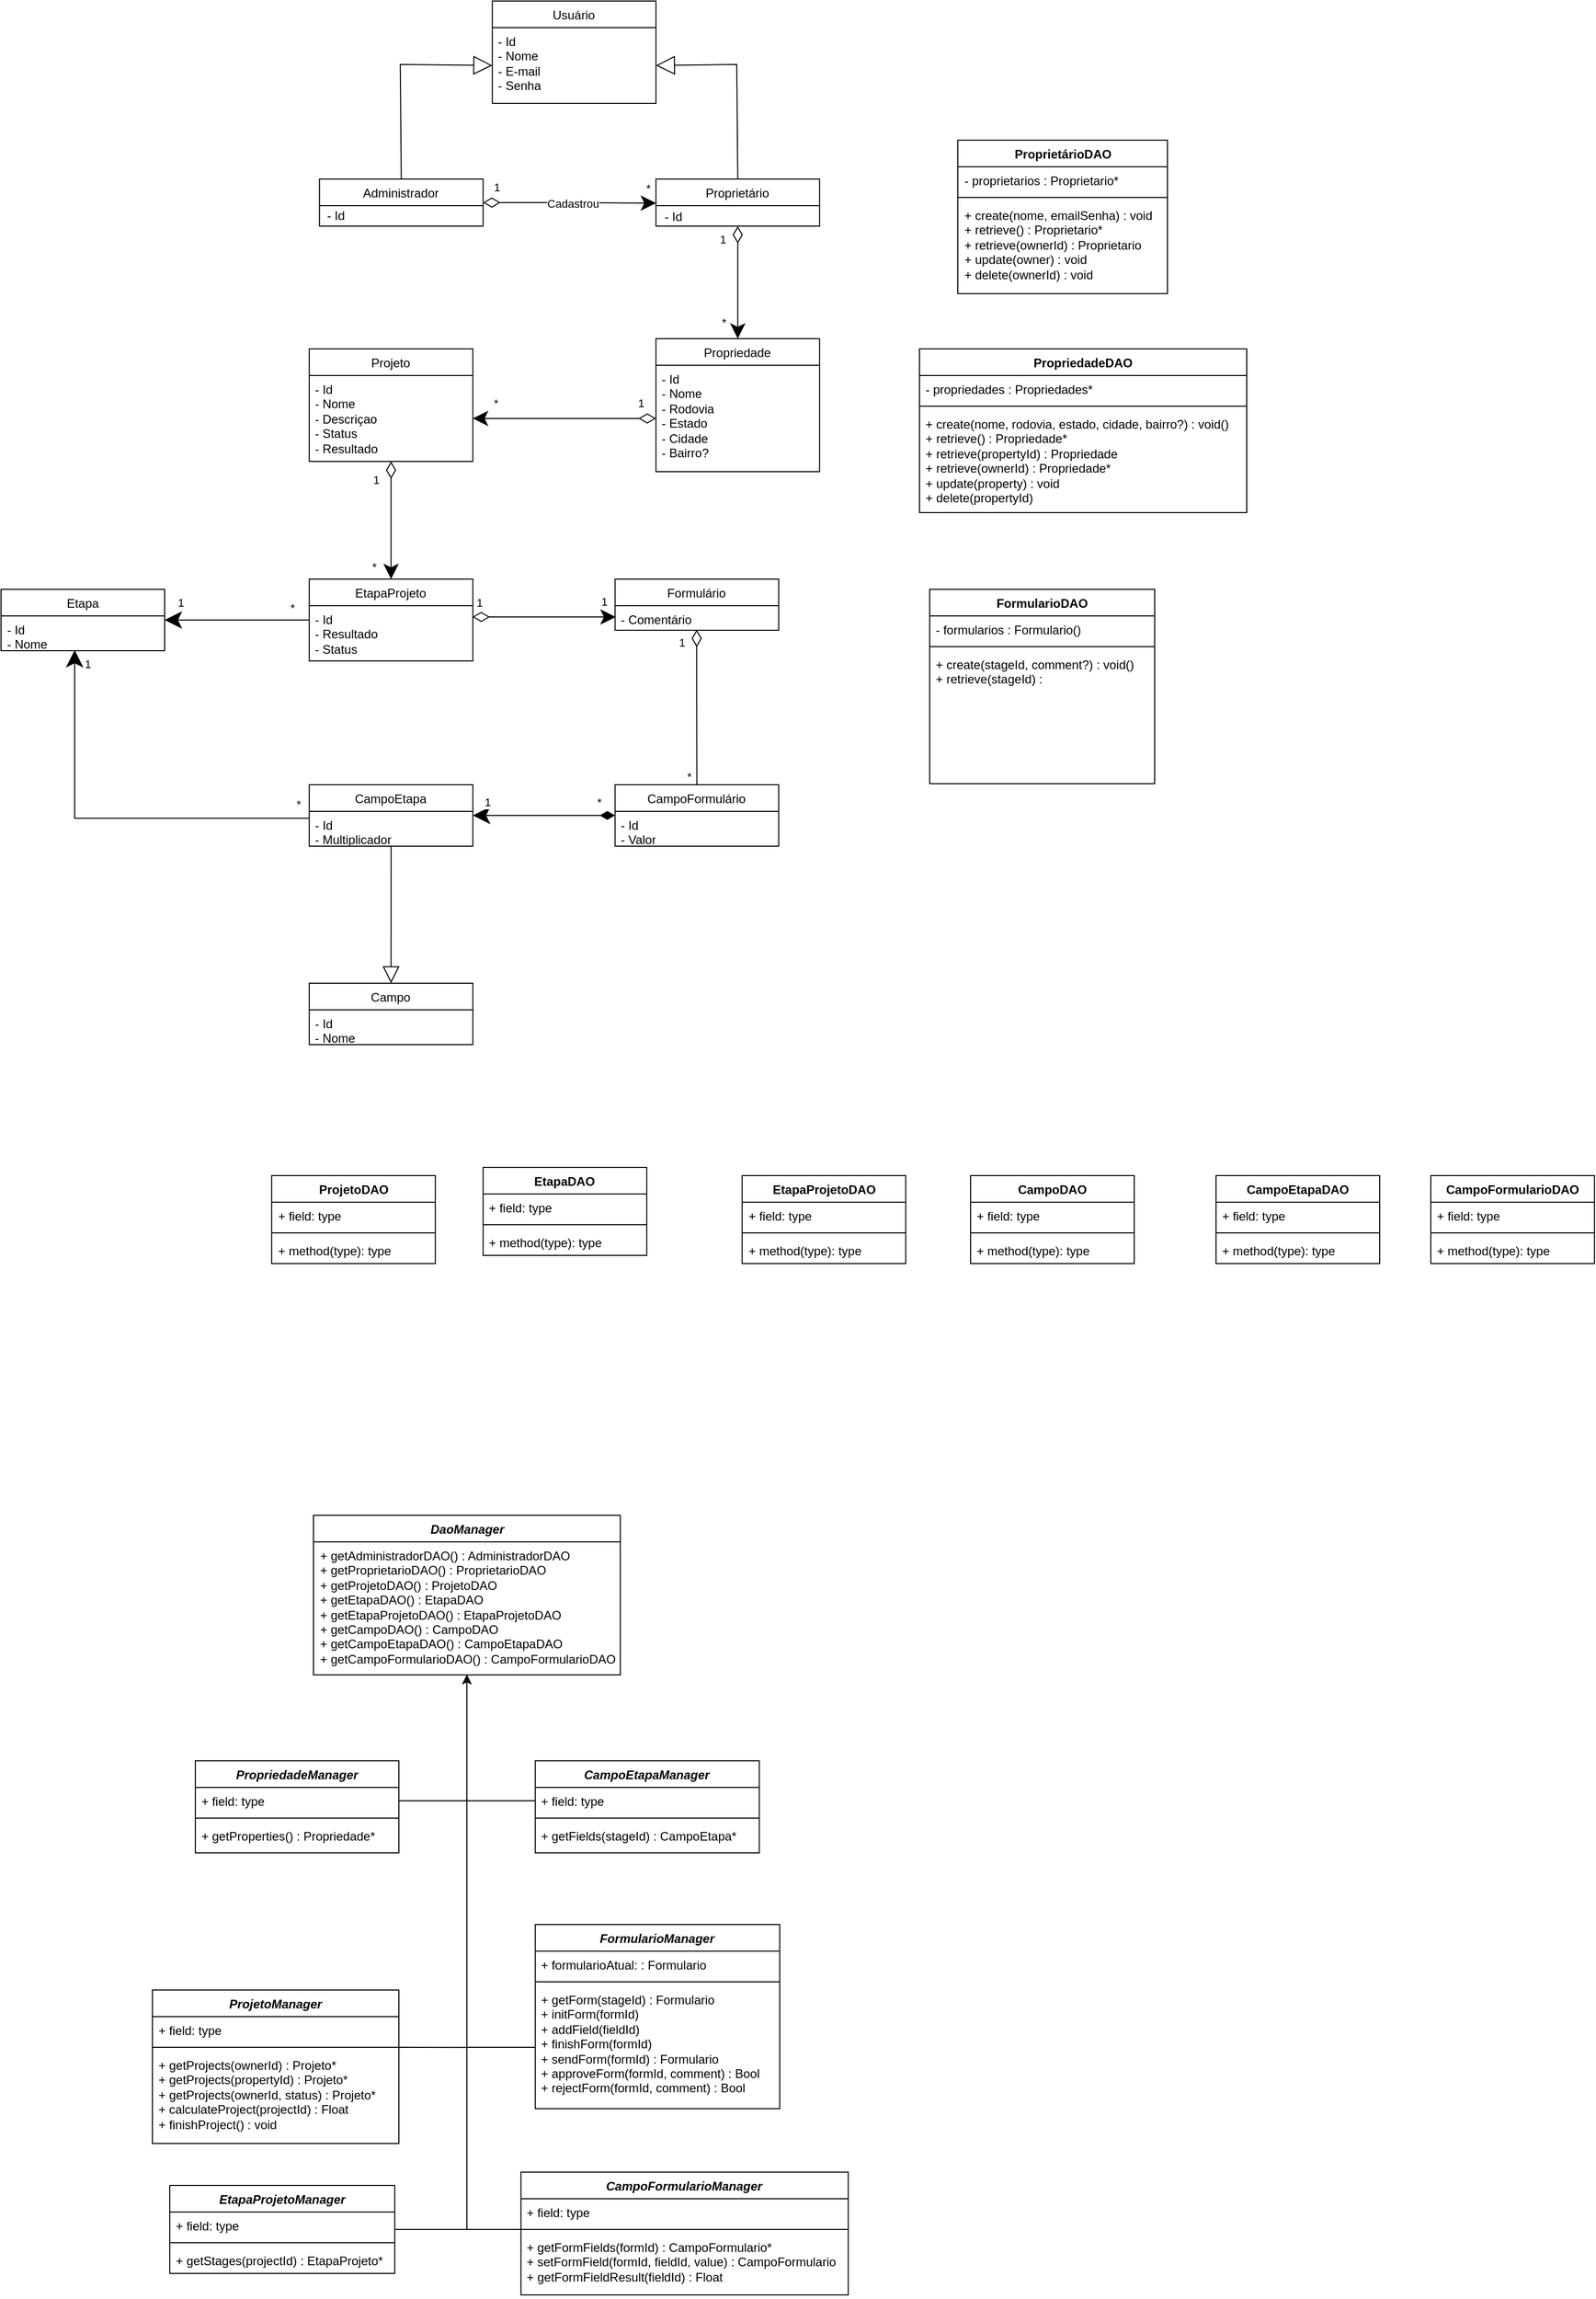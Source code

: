 <mxfile version="21.6.8" type="device">
  <diagram name="Página-1" id="R1JXZxJOF3DdF0_3CID8">
    <mxGraphModel dx="989" dy="577" grid="1" gridSize="10" guides="1" tooltips="1" connect="1" arrows="1" fold="1" page="1" pageScale="1" pageWidth="827" pageHeight="1169" math="0" shadow="0">
      <root>
        <mxCell id="0" />
        <mxCell id="1" parent="0" />
        <mxCell id="c1cFdMw-TbfyQ7vt37eO-1" value="&lt;span style=&quot;font-weight: normal;&quot;&gt;Usuário&lt;/span&gt;" style="swimlane;fontStyle=1;align=center;verticalAlign=top;childLayout=stackLayout;horizontal=1;startSize=26;horizontalStack=0;resizeParent=1;resizeParentMax=0;resizeLast=0;collapsible=1;marginBottom=0;whiteSpace=wrap;html=1;" vertex="1" parent="1">
          <mxGeometry x="492.36" y="70" width="160" height="100" as="geometry">
            <mxRectangle x="270" y="190" width="100" height="30" as="alternateBounds" />
          </mxGeometry>
        </mxCell>
        <mxCell id="c1cFdMw-TbfyQ7vt37eO-2" value="- Id&lt;br&gt;- Nome&lt;br&gt;- E-mail&lt;br&gt;- Senha" style="text;strokeColor=none;fillColor=none;align=left;verticalAlign=top;spacingLeft=4;spacingRight=4;overflow=hidden;rotatable=0;points=[[0,0.5],[1,0.5]];portConstraint=eastwest;whiteSpace=wrap;html=1;" vertex="1" parent="c1cFdMw-TbfyQ7vt37eO-1">
          <mxGeometry y="26" width="160" height="74" as="geometry" />
        </mxCell>
        <mxCell id="c1cFdMw-TbfyQ7vt37eO-3" value="" style="endArrow=block;endSize=16;endFill=0;html=1;rounded=0;entryX=1;entryY=0.5;entryDx=0;entryDy=0;exitX=0.5;exitY=0;exitDx=0;exitDy=0;" edge="1" parent="1" source="c1cFdMw-TbfyQ7vt37eO-10" target="c1cFdMw-TbfyQ7vt37eO-2">
          <mxGeometry width="160" relative="1" as="geometry">
            <mxPoint x="732.36" y="240" as="sourcePoint" />
            <mxPoint x="712.36" y="450" as="targetPoint" />
            <Array as="points">
              <mxPoint x="731.36" y="132" />
            </Array>
          </mxGeometry>
        </mxCell>
        <mxCell id="c1cFdMw-TbfyQ7vt37eO-4" value="" style="endArrow=block;endSize=16;endFill=0;html=1;rounded=0;entryX=0;entryY=0.5;entryDx=0;entryDy=0;exitX=0.5;exitY=0;exitDx=0;exitDy=0;" edge="1" parent="1" source="c1cFdMw-TbfyQ7vt37eO-26" target="c1cFdMw-TbfyQ7vt37eO-2">
          <mxGeometry width="160" relative="1" as="geometry">
            <mxPoint x="402.36" y="240" as="sourcePoint" />
            <mxPoint x="312.36" y="123" as="targetPoint" />
            <Array as="points">
              <mxPoint x="402.36" y="132" />
            </Array>
          </mxGeometry>
        </mxCell>
        <mxCell id="c1cFdMw-TbfyQ7vt37eO-5" value="&lt;span style=&quot;font-weight: normal;&quot;&gt;Propriedade&lt;/span&gt;" style="swimlane;fontStyle=1;align=center;verticalAlign=top;childLayout=stackLayout;horizontal=1;startSize=26;horizontalStack=0;resizeParent=1;resizeParentMax=0;resizeLast=0;collapsible=1;marginBottom=0;whiteSpace=wrap;html=1;" vertex="1" parent="1">
          <mxGeometry x="652.36" y="400" width="160" height="130" as="geometry" />
        </mxCell>
        <mxCell id="c1cFdMw-TbfyQ7vt37eO-6" value="- Id&lt;br&gt;- Nome&lt;br&gt;- Rodovia&lt;br&gt;- Estado&lt;br&gt;- Cidade&lt;br&gt;- Bairro?" style="text;strokeColor=none;fillColor=none;align=left;verticalAlign=top;spacingLeft=4;spacingRight=4;overflow=hidden;rotatable=0;points=[[0,0.5],[1,0.5]];portConstraint=eastwest;whiteSpace=wrap;html=1;" vertex="1" parent="c1cFdMw-TbfyQ7vt37eO-5">
          <mxGeometry y="26" width="160" height="104" as="geometry" />
        </mxCell>
        <mxCell id="c1cFdMw-TbfyQ7vt37eO-7" value="Cadastrou" style="endArrow=classic;html=1;endSize=12;startArrow=diamondThin;startSize=14;startFill=0;edgeStyle=orthogonalEdgeStyle;rounded=0;exitX=1;exitY=0.5;exitDx=0;exitDy=0;endFill=1;entryX=0.085;entryY=0.052;entryDx=0;entryDy=0;entryPerimeter=0;" edge="1" parent="1" source="c1cFdMw-TbfyQ7vt37eO-26" target="c1cFdMw-TbfyQ7vt37eO-52">
          <mxGeometry x="0.042" relative="1" as="geometry">
            <mxPoint x="508.36" y="258" as="sourcePoint" />
            <mxPoint x="652.36" y="258" as="targetPoint" />
            <Array as="points" />
            <mxPoint as="offset" />
          </mxGeometry>
        </mxCell>
        <mxCell id="c1cFdMw-TbfyQ7vt37eO-8" value="1" style="edgeLabel;resizable=0;html=1;align=left;verticalAlign=top;" connectable="0" vertex="1" parent="c1cFdMw-TbfyQ7vt37eO-7">
          <mxGeometry x="-1" relative="1" as="geometry">
            <mxPoint x="9" y="-28" as="offset" />
          </mxGeometry>
        </mxCell>
        <mxCell id="c1cFdMw-TbfyQ7vt37eO-9" value="*" style="edgeLabel;resizable=0;html=1;align=left;verticalAlign=top;" connectable="0" vertex="1" parent="1">
          <mxGeometry x="639.0" y="238" as="geometry">
            <mxPoint x="2" y="2" as="offset" />
          </mxGeometry>
        </mxCell>
        <mxCell id="c1cFdMw-TbfyQ7vt37eO-10" value="&lt;span style=&quot;font-weight: normal;&quot;&gt;Proprietário&lt;/span&gt;" style="swimlane;fontStyle=1;align=center;verticalAlign=top;childLayout=stackLayout;horizontal=1;startSize=26;horizontalStack=0;resizeParent=1;resizeParentMax=0;resizeLast=0;collapsible=1;marginBottom=0;whiteSpace=wrap;html=1;" vertex="1" parent="1">
          <mxGeometry x="652.36" y="244" width="160" height="46" as="geometry">
            <mxRectangle x="489" y="160" width="100" height="30" as="alternateBounds" />
          </mxGeometry>
        </mxCell>
        <mxCell id="c1cFdMw-TbfyQ7vt37eO-11" value="&lt;span style=&quot;font-weight: normal;&quot;&gt;Projeto&lt;/span&gt;" style="swimlane;fontStyle=1;align=center;verticalAlign=top;childLayout=stackLayout;horizontal=1;startSize=26;horizontalStack=0;resizeParent=1;resizeParentMax=0;resizeLast=0;collapsible=1;marginBottom=0;whiteSpace=wrap;html=1;" vertex="1" parent="1">
          <mxGeometry x="313.36" y="410" width="160" height="110" as="geometry" />
        </mxCell>
        <mxCell id="c1cFdMw-TbfyQ7vt37eO-12" value="- Id&lt;br&gt;- Nome&lt;br&gt;- Descriçao&lt;br&gt;- Status&lt;br&gt;- Resultado" style="text;strokeColor=none;fillColor=none;align=left;verticalAlign=top;spacingLeft=4;spacingRight=4;overflow=hidden;rotatable=0;points=[[0,0.5],[1,0.5]];portConstraint=eastwest;whiteSpace=wrap;html=1;" vertex="1" parent="c1cFdMw-TbfyQ7vt37eO-11">
          <mxGeometry y="26" width="160" height="84" as="geometry" />
        </mxCell>
        <mxCell id="c1cFdMw-TbfyQ7vt37eO-13" value="&lt;span style=&quot;font-weight: normal;&quot;&gt;CampoFormulário&lt;/span&gt;" style="swimlane;fontStyle=1;align=center;verticalAlign=top;childLayout=stackLayout;horizontal=1;startSize=26;horizontalStack=0;resizeParent=1;resizeParentMax=0;resizeLast=0;collapsible=1;marginBottom=0;whiteSpace=wrap;html=1;" vertex="1" parent="1">
          <mxGeometry x="612.36" y="836" width="160" height="60" as="geometry" />
        </mxCell>
        <mxCell id="c1cFdMw-TbfyQ7vt37eO-14" value="- Id&lt;br&gt;- Valor" style="text;strokeColor=none;fillColor=none;align=left;verticalAlign=top;spacingLeft=4;spacingRight=4;overflow=hidden;rotatable=0;points=[[0,0.5],[1,0.5]];portConstraint=eastwest;whiteSpace=wrap;html=1;" vertex="1" parent="c1cFdMw-TbfyQ7vt37eO-13">
          <mxGeometry y="26" width="160" height="34" as="geometry" />
        </mxCell>
        <mxCell id="c1cFdMw-TbfyQ7vt37eO-15" value="&lt;span style=&quot;font-weight: normal;&quot;&gt;EtapaProjeto&lt;/span&gt;" style="swimlane;fontStyle=1;align=center;verticalAlign=top;childLayout=stackLayout;horizontal=1;startSize=26;horizontalStack=0;resizeParent=1;resizeParentMax=0;resizeLast=0;collapsible=1;marginBottom=0;whiteSpace=wrap;html=1;" vertex="1" parent="1">
          <mxGeometry x="313.36" y="635" width="160" height="80" as="geometry" />
        </mxCell>
        <mxCell id="c1cFdMw-TbfyQ7vt37eO-16" value="- Id&lt;br&gt;- Resultado&lt;br&gt;- Status" style="text;strokeColor=none;fillColor=none;align=left;verticalAlign=top;spacingLeft=4;spacingRight=4;overflow=hidden;rotatable=0;points=[[0,0.5],[1,0.5]];portConstraint=eastwest;whiteSpace=wrap;html=1;" vertex="1" parent="c1cFdMw-TbfyQ7vt37eO-15">
          <mxGeometry y="26" width="160" height="54" as="geometry" />
        </mxCell>
        <mxCell id="c1cFdMw-TbfyQ7vt37eO-17" value="&lt;span style=&quot;font-weight: normal;&quot;&gt;Campo&lt;/span&gt;" style="swimlane;fontStyle=1;align=center;verticalAlign=top;childLayout=stackLayout;horizontal=1;startSize=26;horizontalStack=0;resizeParent=1;resizeParentMax=0;resizeLast=0;collapsible=1;marginBottom=0;whiteSpace=wrap;html=1;" vertex="1" parent="1">
          <mxGeometry x="313.36" y="1030" width="160" height="60" as="geometry" />
        </mxCell>
        <mxCell id="c1cFdMw-TbfyQ7vt37eO-18" value="- Id&lt;br&gt;- Nome" style="text;strokeColor=none;fillColor=none;align=left;verticalAlign=top;spacingLeft=4;spacingRight=4;overflow=hidden;rotatable=0;points=[[0,0.5],[1,0.5]];portConstraint=eastwest;whiteSpace=wrap;html=1;" vertex="1" parent="c1cFdMw-TbfyQ7vt37eO-17">
          <mxGeometry y="26" width="160" height="34" as="geometry" />
        </mxCell>
        <mxCell id="c1cFdMw-TbfyQ7vt37eO-19" value="&lt;span style=&quot;font-weight: normal;&quot;&gt;CampoEtapa&lt;/span&gt;" style="swimlane;fontStyle=1;align=center;verticalAlign=top;childLayout=stackLayout;horizontal=1;startSize=26;horizontalStack=0;resizeParent=1;resizeParentMax=0;resizeLast=0;collapsible=1;marginBottom=0;whiteSpace=wrap;html=1;" vertex="1" parent="1">
          <mxGeometry x="313.36" y="836" width="160" height="60" as="geometry" />
        </mxCell>
        <mxCell id="c1cFdMw-TbfyQ7vt37eO-20" value="- Id&lt;br&gt;- Multiplicador" style="text;strokeColor=none;fillColor=none;align=left;verticalAlign=top;spacingLeft=4;spacingRight=4;overflow=hidden;rotatable=0;points=[[0,0.5],[1,0.5]];portConstraint=eastwest;whiteSpace=wrap;html=1;" vertex="1" parent="c1cFdMw-TbfyQ7vt37eO-19">
          <mxGeometry y="26" width="160" height="34" as="geometry" />
        </mxCell>
        <mxCell id="c1cFdMw-TbfyQ7vt37eO-21" value="" style="endArrow=classic;html=1;endSize=12;startArrow=diamondThin;startSize=14;startFill=0;edgeStyle=orthogonalEdgeStyle;rounded=0;entryX=0.5;entryY=0;entryDx=0;entryDy=0;exitX=0.5;exitY=1;exitDx=0;exitDy=0;endFill=1;" edge="1" parent="1" source="c1cFdMw-TbfyQ7vt37eO-10" target="c1cFdMw-TbfyQ7vt37eO-5">
          <mxGeometry x="0.042" relative="1" as="geometry">
            <mxPoint x="732.04" y="300.132" as="sourcePoint" />
            <mxPoint x="827.36" y="350" as="targetPoint" />
            <Array as="points" />
            <mxPoint as="offset" />
          </mxGeometry>
        </mxCell>
        <mxCell id="c1cFdMw-TbfyQ7vt37eO-22" value="1" style="edgeLabel;resizable=0;html=1;align=left;verticalAlign=top;" connectable="0" vertex="1" parent="c1cFdMw-TbfyQ7vt37eO-21">
          <mxGeometry x="-1" relative="1" as="geometry">
            <mxPoint x="-19" as="offset" />
          </mxGeometry>
        </mxCell>
        <mxCell id="c1cFdMw-TbfyQ7vt37eO-23" value="*" style="edgeLabel;resizable=0;html=1;align=left;verticalAlign=top;" connectable="0" vertex="1" parent="1">
          <mxGeometry x="723.04" y="310.132" as="geometry">
            <mxPoint x="-8" y="61" as="offset" />
          </mxGeometry>
        </mxCell>
        <mxCell id="c1cFdMw-TbfyQ7vt37eO-24" value="&lt;span style=&quot;font-weight: normal;&quot;&gt;Etapa&lt;/span&gt;" style="swimlane;fontStyle=1;align=center;verticalAlign=top;childLayout=stackLayout;horizontal=1;startSize=26;horizontalStack=0;resizeParent=1;resizeParentMax=0;resizeLast=0;collapsible=1;marginBottom=0;whiteSpace=wrap;html=1;" vertex="1" parent="1">
          <mxGeometry x="12" y="645" width="160" height="60" as="geometry" />
        </mxCell>
        <mxCell id="c1cFdMw-TbfyQ7vt37eO-25" value="- Id&lt;br&gt;- Nome" style="text;strokeColor=none;fillColor=none;align=left;verticalAlign=top;spacingLeft=4;spacingRight=4;overflow=hidden;rotatable=0;points=[[0,0.5],[1,0.5]];portConstraint=eastwest;whiteSpace=wrap;html=1;" vertex="1" parent="c1cFdMw-TbfyQ7vt37eO-24">
          <mxGeometry y="26" width="160" height="34" as="geometry" />
        </mxCell>
        <mxCell id="c1cFdMw-TbfyQ7vt37eO-26" value="&lt;span style=&quot;font-weight: normal;&quot;&gt;Administrador&lt;/span&gt;" style="swimlane;fontStyle=1;align=center;verticalAlign=top;childLayout=stackLayout;horizontal=1;startSize=26;horizontalStack=0;resizeParent=1;resizeParentMax=0;resizeLast=0;collapsible=1;marginBottom=0;whiteSpace=wrap;html=1;" vertex="1" parent="1">
          <mxGeometry x="323.36" y="244" width="160" height="46" as="geometry">
            <mxRectangle x="489" y="160" width="100" height="30" as="alternateBounds" />
          </mxGeometry>
        </mxCell>
        <mxCell id="c1cFdMw-TbfyQ7vt37eO-27" value="" style="endArrow=classic;html=1;endSize=12;startArrow=diamondThin;startSize=14;startFill=0;edgeStyle=orthogonalEdgeStyle;rounded=0;exitX=0;exitY=0.5;exitDx=0;exitDy=0;entryX=1;entryY=0.5;entryDx=0;entryDy=0;endFill=1;" edge="1" parent="1" source="c1cFdMw-TbfyQ7vt37eO-6" target="c1cFdMw-TbfyQ7vt37eO-12">
          <mxGeometry relative="1" as="geometry">
            <mxPoint x="463.36" y="560" as="sourcePoint" />
            <mxPoint x="583.36" y="660" as="targetPoint" />
          </mxGeometry>
        </mxCell>
        <mxCell id="c1cFdMw-TbfyQ7vt37eO-28" value="1" style="edgeLabel;resizable=0;html=1;align=left;verticalAlign=top;" connectable="0" vertex="1" parent="c1cFdMw-TbfyQ7vt37eO-27">
          <mxGeometry x="-1" relative="1" as="geometry">
            <mxPoint x="-19" y="-28" as="offset" />
          </mxGeometry>
        </mxCell>
        <mxCell id="c1cFdMw-TbfyQ7vt37eO-29" value="*" style="edgeLabel;resizable=0;html=1;align=left;verticalAlign=top;" connectable="0" vertex="1" parent="1">
          <mxGeometry x="492.36" y="450" as="geometry" />
        </mxCell>
        <mxCell id="c1cFdMw-TbfyQ7vt37eO-30" value="" style="endArrow=classic;html=1;endSize=12;startArrow=diamondThin;startSize=14;startFill=0;edgeStyle=orthogonalEdgeStyle;rounded=0;endFill=1;" edge="1" parent="1">
          <mxGeometry relative="1" as="geometry">
            <mxPoint x="473" y="672" as="sourcePoint" />
            <mxPoint x="613" y="672" as="targetPoint" />
          </mxGeometry>
        </mxCell>
        <mxCell id="c1cFdMw-TbfyQ7vt37eO-31" value="" style="endArrow=none;html=1;endSize=12;startArrow=diamondThin;startSize=14;startFill=0;edgeStyle=orthogonalEdgeStyle;rounded=0;exitX=0.499;exitY=0.978;exitDx=0;exitDy=0;entryX=0.5;entryY=0;entryDx=0;entryDy=0;endFill=0;exitPerimeter=0;" edge="1" parent="1" source="c1cFdMw-TbfyQ7vt37eO-50" target="c1cFdMw-TbfyQ7vt37eO-13">
          <mxGeometry relative="1" as="geometry">
            <mxPoint x="692.36" y="688" as="sourcePoint" />
            <mxPoint x="734.36" y="770" as="targetPoint" />
          </mxGeometry>
        </mxCell>
        <mxCell id="c1cFdMw-TbfyQ7vt37eO-32" value="1" style="edgeLabel;resizable=0;html=1;align=left;verticalAlign=top;" connectable="0" vertex="1" parent="c1cFdMw-TbfyQ7vt37eO-31">
          <mxGeometry x="-1" relative="1" as="geometry">
            <mxPoint x="-19" as="offset" />
          </mxGeometry>
        </mxCell>
        <mxCell id="c1cFdMw-TbfyQ7vt37eO-33" value="" style="endArrow=diamondThin;html=1;endSize=12;startArrow=classic;startSize=14;startFill=1;edgeStyle=orthogonalEdgeStyle;rounded=0;exitX=1;exitY=0.5;exitDx=0;exitDy=0;entryX=0;entryY=0.5;entryDx=0;entryDy=0;endFill=1;" edge="1" parent="1" source="c1cFdMw-TbfyQ7vt37eO-19" target="c1cFdMw-TbfyQ7vt37eO-13">
          <mxGeometry relative="1" as="geometry">
            <mxPoint x="563.36" y="820" as="sourcePoint" />
            <mxPoint x="623.36" y="850" as="targetPoint" />
          </mxGeometry>
        </mxCell>
        <mxCell id="c1cFdMw-TbfyQ7vt37eO-34" value="" style="endArrow=none;html=1;endSize=12;startArrow=classic;startSize=14;startFill=1;edgeStyle=orthogonalEdgeStyle;rounded=0;endFill=0;" edge="1" parent="1" source="c1cFdMw-TbfyQ7vt37eO-24" target="c1cFdMw-TbfyQ7vt37eO-15">
          <mxGeometry relative="1" as="geometry">
            <mxPoint x="150.36" y="680" as="sourcePoint" />
            <mxPoint x="293.36" y="670" as="targetPoint" />
          </mxGeometry>
        </mxCell>
        <mxCell id="c1cFdMw-TbfyQ7vt37eO-35" value="" style="endArrow=classic;html=1;endSize=12;startArrow=diamondThin;startSize=14;startFill=0;edgeStyle=orthogonalEdgeStyle;rounded=0;entryX=0.5;entryY=0;entryDx=0;entryDy=0;endFill=1;" edge="1" parent="1" source="c1cFdMw-TbfyQ7vt37eO-11" target="c1cFdMw-TbfyQ7vt37eO-15">
          <mxGeometry relative="1" as="geometry">
            <mxPoint x="393.36" y="590" as="sourcePoint" />
            <mxPoint x="564.36" y="590" as="targetPoint" />
          </mxGeometry>
        </mxCell>
        <mxCell id="c1cFdMw-TbfyQ7vt37eO-36" value="1" style="edgeLabel;resizable=0;html=1;align=left;verticalAlign=top;" connectable="0" vertex="1" parent="c1cFdMw-TbfyQ7vt37eO-35">
          <mxGeometry x="-1" relative="1" as="geometry">
            <mxPoint x="-19" y="5" as="offset" />
          </mxGeometry>
        </mxCell>
        <mxCell id="c1cFdMw-TbfyQ7vt37eO-37" value="" style="endArrow=none;html=1;endSize=12;startArrow=classic;startSize=14;startFill=1;edgeStyle=orthogonalEdgeStyle;rounded=0;entryX=-0.004;entryY=0.106;entryDx=0;entryDy=0;entryPerimeter=0;endFill=0;exitX=0.45;exitY=0.98;exitDx=0;exitDy=0;exitPerimeter=0;" edge="1" parent="1" source="c1cFdMw-TbfyQ7vt37eO-25">
          <mxGeometry x="0.001" relative="1" as="geometry">
            <mxPoint x="80" y="710" as="sourcePoint" />
            <mxPoint x="313.36" y="868.756" as="targetPoint" />
            <Array as="points">
              <mxPoint x="84" y="869" />
            </Array>
            <mxPoint as="offset" />
          </mxGeometry>
        </mxCell>
        <mxCell id="c1cFdMw-TbfyQ7vt37eO-38" value="" style="endArrow=none;html=1;endSize=12;startArrow=block;startSize=14;startFill=0;edgeStyle=orthogonalEdgeStyle;rounded=0;exitX=0.5;exitY=0;exitDx=0;exitDy=0;endFill=0;entryX=0.5;entryY=0.997;entryDx=0;entryDy=0;entryPerimeter=0;" edge="1" parent="1" source="c1cFdMw-TbfyQ7vt37eO-17" target="c1cFdMw-TbfyQ7vt37eO-20">
          <mxGeometry relative="1" as="geometry">
            <mxPoint x="463.36" y="1030.0" as="sourcePoint" />
            <mxPoint x="394" y="896" as="targetPoint" />
            <Array as="points">
              <mxPoint x="393" y="900" />
            </Array>
          </mxGeometry>
        </mxCell>
        <mxCell id="c1cFdMw-TbfyQ7vt37eO-39" value="*" style="edgeLabel;resizable=0;html=1;align=left;verticalAlign=top;" connectable="0" vertex="1" parent="1">
          <mxGeometry x="373.36" y="610" as="geometry" />
        </mxCell>
        <mxCell id="c1cFdMw-TbfyQ7vt37eO-40" value="*" style="edgeLabel;resizable=0;html=1;align=left;verticalAlign=top;" connectable="0" vertex="1" parent="1">
          <mxGeometry x="293.36" y="650" as="geometry" />
        </mxCell>
        <mxCell id="c1cFdMw-TbfyQ7vt37eO-41" value="1" style="edgeLabel;resizable=0;html=1;align=left;verticalAlign=top;" connectable="0" vertex="1" parent="1">
          <mxGeometry x="183.36" y="645" as="geometry" />
        </mxCell>
        <mxCell id="c1cFdMw-TbfyQ7vt37eO-42" value="1" style="edgeLabel;resizable=0;html=1;align=left;verticalAlign=top;" connectable="0" vertex="1" parent="1">
          <mxGeometry x="92.0" y="705" as="geometry" />
        </mxCell>
        <mxCell id="c1cFdMw-TbfyQ7vt37eO-43" value="*" style="edgeLabel;resizable=0;html=1;align=left;verticalAlign=top;" connectable="0" vertex="1" parent="1">
          <mxGeometry x="273.36" y="840" as="geometry">
            <mxPoint x="26" y="2" as="offset" />
          </mxGeometry>
        </mxCell>
        <mxCell id="c1cFdMw-TbfyQ7vt37eO-44" value="*" style="edgeLabel;resizable=0;html=1;align=left;verticalAlign=top;" connectable="0" vertex="1" parent="1">
          <mxGeometry x="593.36" y="840" as="geometry" />
        </mxCell>
        <mxCell id="c1cFdMw-TbfyQ7vt37eO-45" value="*" style="edgeLabel;resizable=0;html=1;align=left;verticalAlign=top;" connectable="0" vertex="1" parent="1">
          <mxGeometry x="603.36" y="850" as="geometry">
            <mxPoint x="78" y="-35" as="offset" />
          </mxGeometry>
        </mxCell>
        <mxCell id="c1cFdMw-TbfyQ7vt37eO-46" value="1" style="edgeLabel;resizable=0;html=1;align=left;verticalAlign=top;" connectable="0" vertex="1" parent="1">
          <mxGeometry x="483.36" y="840" as="geometry" />
        </mxCell>
        <mxCell id="c1cFdMw-TbfyQ7vt37eO-47" value="1" style="edgeLabel;resizable=0;html=1;align=left;verticalAlign=top;" connectable="0" vertex="1" parent="1">
          <mxGeometry x="671.36" y="693" as="geometry">
            <mxPoint x="-196" y="-48" as="offset" />
          </mxGeometry>
        </mxCell>
        <mxCell id="c1cFdMw-TbfyQ7vt37eO-48" value="1" style="edgeLabel;resizable=0;html=1;align=left;verticalAlign=top;" connectable="0" vertex="1" parent="1">
          <mxGeometry x="793.36" y="693" as="geometry">
            <mxPoint x="-196" y="-49" as="offset" />
          </mxGeometry>
        </mxCell>
        <mxCell id="c1cFdMw-TbfyQ7vt37eO-49" value="&lt;span style=&quot;font-weight: normal;&quot;&gt;Formulário&lt;/span&gt;" style="swimlane;fontStyle=1;align=center;verticalAlign=top;childLayout=stackLayout;horizontal=1;startSize=26;horizontalStack=0;resizeParent=1;resizeParentMax=0;resizeLast=0;collapsible=1;marginBottom=0;whiteSpace=wrap;html=1;" vertex="1" parent="1">
          <mxGeometry x="612.36" y="635" width="160" height="50" as="geometry" />
        </mxCell>
        <mxCell id="c1cFdMw-TbfyQ7vt37eO-50" value="- Comentário" style="text;strokeColor=none;fillColor=none;align=left;verticalAlign=top;spacingLeft=4;spacingRight=4;overflow=hidden;rotatable=0;points=[[0,0.5],[1,0.5]];portConstraint=eastwest;whiteSpace=wrap;html=1;" vertex="1" parent="c1cFdMw-TbfyQ7vt37eO-49">
          <mxGeometry y="26" width="160" height="24" as="geometry" />
        </mxCell>
        <mxCell id="c1cFdMw-TbfyQ7vt37eO-51" value="- Id" style="text;html=1;align=center;verticalAlign=middle;resizable=0;points=[];autosize=1;strokeColor=none;fillColor=none;" vertex="1" parent="1">
          <mxGeometry x="319" y="265" width="40" height="30" as="geometry" />
        </mxCell>
        <mxCell id="c1cFdMw-TbfyQ7vt37eO-52" value="- Id" style="text;html=1;align=center;verticalAlign=middle;resizable=0;points=[];autosize=1;strokeColor=none;fillColor=none;" vertex="1" parent="1">
          <mxGeometry x="649" y="266" width="40" height="30" as="geometry" />
        </mxCell>
        <mxCell id="c1cFdMw-TbfyQ7vt37eO-69" value="ProprietárioDAO" style="swimlane;fontStyle=1;align=center;verticalAlign=top;childLayout=stackLayout;horizontal=1;startSize=26;horizontalStack=0;resizeParent=1;resizeParentMax=0;resizeLast=0;collapsible=1;marginBottom=0;whiteSpace=wrap;html=1;" vertex="1" parent="1">
          <mxGeometry x="947.5" y="206" width="205" height="150" as="geometry" />
        </mxCell>
        <mxCell id="c1cFdMw-TbfyQ7vt37eO-70" value="- proprietarios : Proprietario*" style="text;strokeColor=none;fillColor=none;align=left;verticalAlign=top;spacingLeft=4;spacingRight=4;overflow=hidden;rotatable=0;points=[[0,0.5],[1,0.5]];portConstraint=eastwest;whiteSpace=wrap;html=1;" vertex="1" parent="c1cFdMw-TbfyQ7vt37eO-69">
          <mxGeometry y="26" width="205" height="26" as="geometry" />
        </mxCell>
        <mxCell id="c1cFdMw-TbfyQ7vt37eO-71" value="" style="line;strokeWidth=1;fillColor=none;align=left;verticalAlign=middle;spacingTop=-1;spacingLeft=3;spacingRight=3;rotatable=0;labelPosition=right;points=[];portConstraint=eastwest;strokeColor=inherit;" vertex="1" parent="c1cFdMw-TbfyQ7vt37eO-69">
          <mxGeometry y="52" width="205" height="8" as="geometry" />
        </mxCell>
        <mxCell id="c1cFdMw-TbfyQ7vt37eO-72" value="+ create(nome, emailSenha) : void&lt;br&gt;+ retrieve() : Proprietario*&lt;br&gt;+ retrieve(ownerId) : Proprietario&lt;br&gt;+ update(owner) : void&lt;br&gt;+ delete(ownerId) : void" style="text;strokeColor=none;fillColor=none;align=left;verticalAlign=top;spacingLeft=4;spacingRight=4;overflow=hidden;rotatable=0;points=[[0,0.5],[1,0.5]];portConstraint=eastwest;whiteSpace=wrap;html=1;" vertex="1" parent="c1cFdMw-TbfyQ7vt37eO-69">
          <mxGeometry y="60" width="205" height="90" as="geometry" />
        </mxCell>
        <mxCell id="c1cFdMw-TbfyQ7vt37eO-73" value="PropriedadeDAO" style="swimlane;fontStyle=1;align=center;verticalAlign=top;childLayout=stackLayout;horizontal=1;startSize=26;horizontalStack=0;resizeParent=1;resizeParentMax=0;resizeLast=0;collapsible=1;marginBottom=0;whiteSpace=wrap;html=1;" vertex="1" parent="1">
          <mxGeometry x="910" y="410" width="320" height="160" as="geometry" />
        </mxCell>
        <mxCell id="c1cFdMw-TbfyQ7vt37eO-74" value="- propriedades : Propriedades*" style="text;strokeColor=none;fillColor=none;align=left;verticalAlign=top;spacingLeft=4;spacingRight=4;overflow=hidden;rotatable=0;points=[[0,0.5],[1,0.5]];portConstraint=eastwest;whiteSpace=wrap;html=1;" vertex="1" parent="c1cFdMw-TbfyQ7vt37eO-73">
          <mxGeometry y="26" width="320" height="26" as="geometry" />
        </mxCell>
        <mxCell id="c1cFdMw-TbfyQ7vt37eO-75" value="" style="line;strokeWidth=1;fillColor=none;align=left;verticalAlign=middle;spacingTop=-1;spacingLeft=3;spacingRight=3;rotatable=0;labelPosition=right;points=[];portConstraint=eastwest;strokeColor=inherit;" vertex="1" parent="c1cFdMw-TbfyQ7vt37eO-73">
          <mxGeometry y="52" width="320" height="8" as="geometry" />
        </mxCell>
        <mxCell id="c1cFdMw-TbfyQ7vt37eO-76" value="+ create(nome, rodovia, estado, cidade, bairro?) : void()&lt;br&gt;+ retrieve() : Propriedade*&lt;br&gt;+ retrieve(propertyId) : Propriedade&lt;br&gt;+ retrieve(ownerId) : Propriedade*&lt;br&gt;+ update(property) : void&lt;br&gt;+ delete(propertyId)" style="text;strokeColor=none;fillColor=none;align=left;verticalAlign=top;spacingLeft=4;spacingRight=4;overflow=hidden;rotatable=0;points=[[0,0.5],[1,0.5]];portConstraint=eastwest;whiteSpace=wrap;html=1;" vertex="1" parent="c1cFdMw-TbfyQ7vt37eO-73">
          <mxGeometry y="60" width="320" height="100" as="geometry" />
        </mxCell>
        <mxCell id="c1cFdMw-TbfyQ7vt37eO-77" value="ProjetoDAO" style="swimlane;fontStyle=1;align=center;verticalAlign=top;childLayout=stackLayout;horizontal=1;startSize=26;horizontalStack=0;resizeParent=1;resizeParentMax=0;resizeLast=0;collapsible=1;marginBottom=0;whiteSpace=wrap;html=1;" vertex="1" parent="1">
          <mxGeometry x="276.64" y="1218" width="160" height="86" as="geometry" />
        </mxCell>
        <mxCell id="c1cFdMw-TbfyQ7vt37eO-78" value="+ field: type" style="text;strokeColor=none;fillColor=none;align=left;verticalAlign=top;spacingLeft=4;spacingRight=4;overflow=hidden;rotatable=0;points=[[0,0.5],[1,0.5]];portConstraint=eastwest;whiteSpace=wrap;html=1;" vertex="1" parent="c1cFdMw-TbfyQ7vt37eO-77">
          <mxGeometry y="26" width="160" height="26" as="geometry" />
        </mxCell>
        <mxCell id="c1cFdMw-TbfyQ7vt37eO-79" value="" style="line;strokeWidth=1;fillColor=none;align=left;verticalAlign=middle;spacingTop=-1;spacingLeft=3;spacingRight=3;rotatable=0;labelPosition=right;points=[];portConstraint=eastwest;strokeColor=inherit;" vertex="1" parent="c1cFdMw-TbfyQ7vt37eO-77">
          <mxGeometry y="52" width="160" height="8" as="geometry" />
        </mxCell>
        <mxCell id="c1cFdMw-TbfyQ7vt37eO-80" value="+ method(type): type" style="text;strokeColor=none;fillColor=none;align=left;verticalAlign=top;spacingLeft=4;spacingRight=4;overflow=hidden;rotatable=0;points=[[0,0.5],[1,0.5]];portConstraint=eastwest;whiteSpace=wrap;html=1;" vertex="1" parent="c1cFdMw-TbfyQ7vt37eO-77">
          <mxGeometry y="60" width="160" height="26" as="geometry" />
        </mxCell>
        <mxCell id="c1cFdMw-TbfyQ7vt37eO-85" value="EtapaProjetoDAO" style="swimlane;fontStyle=1;align=center;verticalAlign=top;childLayout=stackLayout;horizontal=1;startSize=26;horizontalStack=0;resizeParent=1;resizeParentMax=0;resizeLast=0;collapsible=1;marginBottom=0;whiteSpace=wrap;html=1;" vertex="1" parent="1">
          <mxGeometry x="736.64" y="1218" width="160" height="86" as="geometry" />
        </mxCell>
        <mxCell id="c1cFdMw-TbfyQ7vt37eO-86" value="+ field: type" style="text;strokeColor=none;fillColor=none;align=left;verticalAlign=top;spacingLeft=4;spacingRight=4;overflow=hidden;rotatable=0;points=[[0,0.5],[1,0.5]];portConstraint=eastwest;whiteSpace=wrap;html=1;" vertex="1" parent="c1cFdMw-TbfyQ7vt37eO-85">
          <mxGeometry y="26" width="160" height="26" as="geometry" />
        </mxCell>
        <mxCell id="c1cFdMw-TbfyQ7vt37eO-87" value="" style="line;strokeWidth=1;fillColor=none;align=left;verticalAlign=middle;spacingTop=-1;spacingLeft=3;spacingRight=3;rotatable=0;labelPosition=right;points=[];portConstraint=eastwest;strokeColor=inherit;" vertex="1" parent="c1cFdMw-TbfyQ7vt37eO-85">
          <mxGeometry y="52" width="160" height="8" as="geometry" />
        </mxCell>
        <mxCell id="c1cFdMw-TbfyQ7vt37eO-88" value="+ method(type): type" style="text;strokeColor=none;fillColor=none;align=left;verticalAlign=top;spacingLeft=4;spacingRight=4;overflow=hidden;rotatable=0;points=[[0,0.5],[1,0.5]];portConstraint=eastwest;whiteSpace=wrap;html=1;" vertex="1" parent="c1cFdMw-TbfyQ7vt37eO-85">
          <mxGeometry y="60" width="160" height="26" as="geometry" />
        </mxCell>
        <mxCell id="c1cFdMw-TbfyQ7vt37eO-89" value="EtapaDAO" style="swimlane;fontStyle=1;align=center;verticalAlign=top;childLayout=stackLayout;horizontal=1;startSize=26;horizontalStack=0;resizeParent=1;resizeParentMax=0;resizeLast=0;collapsible=1;marginBottom=0;whiteSpace=wrap;html=1;" vertex="1" parent="1">
          <mxGeometry x="483.36" y="1210" width="160" height="86" as="geometry" />
        </mxCell>
        <mxCell id="c1cFdMw-TbfyQ7vt37eO-90" value="+ field: type" style="text;strokeColor=none;fillColor=none;align=left;verticalAlign=top;spacingLeft=4;spacingRight=4;overflow=hidden;rotatable=0;points=[[0,0.5],[1,0.5]];portConstraint=eastwest;whiteSpace=wrap;html=1;" vertex="1" parent="c1cFdMw-TbfyQ7vt37eO-89">
          <mxGeometry y="26" width="160" height="26" as="geometry" />
        </mxCell>
        <mxCell id="c1cFdMw-TbfyQ7vt37eO-91" value="" style="line;strokeWidth=1;fillColor=none;align=left;verticalAlign=middle;spacingTop=-1;spacingLeft=3;spacingRight=3;rotatable=0;labelPosition=right;points=[];portConstraint=eastwest;strokeColor=inherit;" vertex="1" parent="c1cFdMw-TbfyQ7vt37eO-89">
          <mxGeometry y="52" width="160" height="8" as="geometry" />
        </mxCell>
        <mxCell id="c1cFdMw-TbfyQ7vt37eO-92" value="+ method(type): type" style="text;strokeColor=none;fillColor=none;align=left;verticalAlign=top;spacingLeft=4;spacingRight=4;overflow=hidden;rotatable=0;points=[[0,0.5],[1,0.5]];portConstraint=eastwest;whiteSpace=wrap;html=1;" vertex="1" parent="c1cFdMw-TbfyQ7vt37eO-89">
          <mxGeometry y="60" width="160" height="26" as="geometry" />
        </mxCell>
        <mxCell id="c1cFdMw-TbfyQ7vt37eO-93" value="CampoDAO" style="swimlane;fontStyle=1;align=center;verticalAlign=top;childLayout=stackLayout;horizontal=1;startSize=26;horizontalStack=0;resizeParent=1;resizeParentMax=0;resizeLast=0;collapsible=1;marginBottom=0;whiteSpace=wrap;html=1;" vertex="1" parent="1">
          <mxGeometry x="960.0" y="1218" width="160" height="86" as="geometry" />
        </mxCell>
        <mxCell id="c1cFdMw-TbfyQ7vt37eO-94" value="+ field: type" style="text;strokeColor=none;fillColor=none;align=left;verticalAlign=top;spacingLeft=4;spacingRight=4;overflow=hidden;rotatable=0;points=[[0,0.5],[1,0.5]];portConstraint=eastwest;whiteSpace=wrap;html=1;" vertex="1" parent="c1cFdMw-TbfyQ7vt37eO-93">
          <mxGeometry y="26" width="160" height="26" as="geometry" />
        </mxCell>
        <mxCell id="c1cFdMw-TbfyQ7vt37eO-95" value="" style="line;strokeWidth=1;fillColor=none;align=left;verticalAlign=middle;spacingTop=-1;spacingLeft=3;spacingRight=3;rotatable=0;labelPosition=right;points=[];portConstraint=eastwest;strokeColor=inherit;" vertex="1" parent="c1cFdMw-TbfyQ7vt37eO-93">
          <mxGeometry y="52" width="160" height="8" as="geometry" />
        </mxCell>
        <mxCell id="c1cFdMw-TbfyQ7vt37eO-96" value="+ method(type): type" style="text;strokeColor=none;fillColor=none;align=left;verticalAlign=top;spacingLeft=4;spacingRight=4;overflow=hidden;rotatable=0;points=[[0,0.5],[1,0.5]];portConstraint=eastwest;whiteSpace=wrap;html=1;" vertex="1" parent="c1cFdMw-TbfyQ7vt37eO-93">
          <mxGeometry y="60" width="160" height="26" as="geometry" />
        </mxCell>
        <mxCell id="c1cFdMw-TbfyQ7vt37eO-97" value="CampoEtapaDAO" style="swimlane;fontStyle=1;align=center;verticalAlign=top;childLayout=stackLayout;horizontal=1;startSize=26;horizontalStack=0;resizeParent=1;resizeParentMax=0;resizeLast=0;collapsible=1;marginBottom=0;whiteSpace=wrap;html=1;" vertex="1" parent="1">
          <mxGeometry x="1200" y="1218" width="160" height="86" as="geometry" />
        </mxCell>
        <mxCell id="c1cFdMw-TbfyQ7vt37eO-98" value="+ field: type" style="text;strokeColor=none;fillColor=none;align=left;verticalAlign=top;spacingLeft=4;spacingRight=4;overflow=hidden;rotatable=0;points=[[0,0.5],[1,0.5]];portConstraint=eastwest;whiteSpace=wrap;html=1;" vertex="1" parent="c1cFdMw-TbfyQ7vt37eO-97">
          <mxGeometry y="26" width="160" height="26" as="geometry" />
        </mxCell>
        <mxCell id="c1cFdMw-TbfyQ7vt37eO-99" value="" style="line;strokeWidth=1;fillColor=none;align=left;verticalAlign=middle;spacingTop=-1;spacingLeft=3;spacingRight=3;rotatable=0;labelPosition=right;points=[];portConstraint=eastwest;strokeColor=inherit;" vertex="1" parent="c1cFdMw-TbfyQ7vt37eO-97">
          <mxGeometry y="52" width="160" height="8" as="geometry" />
        </mxCell>
        <mxCell id="c1cFdMw-TbfyQ7vt37eO-100" value="+ method(type): type" style="text;strokeColor=none;fillColor=none;align=left;verticalAlign=top;spacingLeft=4;spacingRight=4;overflow=hidden;rotatable=0;points=[[0,0.5],[1,0.5]];portConstraint=eastwest;whiteSpace=wrap;html=1;" vertex="1" parent="c1cFdMw-TbfyQ7vt37eO-97">
          <mxGeometry y="60" width="160" height="26" as="geometry" />
        </mxCell>
        <mxCell id="c1cFdMw-TbfyQ7vt37eO-101" value="CampoFormularioDAO" style="swimlane;fontStyle=1;align=center;verticalAlign=top;childLayout=stackLayout;horizontal=1;startSize=26;horizontalStack=0;resizeParent=1;resizeParentMax=0;resizeLast=0;collapsible=1;marginBottom=0;whiteSpace=wrap;html=1;" vertex="1" parent="1">
          <mxGeometry x="1410" y="1218" width="160" height="86" as="geometry" />
        </mxCell>
        <mxCell id="c1cFdMw-TbfyQ7vt37eO-102" value="+ field: type" style="text;strokeColor=none;fillColor=none;align=left;verticalAlign=top;spacingLeft=4;spacingRight=4;overflow=hidden;rotatable=0;points=[[0,0.5],[1,0.5]];portConstraint=eastwest;whiteSpace=wrap;html=1;" vertex="1" parent="c1cFdMw-TbfyQ7vt37eO-101">
          <mxGeometry y="26" width="160" height="26" as="geometry" />
        </mxCell>
        <mxCell id="c1cFdMw-TbfyQ7vt37eO-103" value="" style="line;strokeWidth=1;fillColor=none;align=left;verticalAlign=middle;spacingTop=-1;spacingLeft=3;spacingRight=3;rotatable=0;labelPosition=right;points=[];portConstraint=eastwest;strokeColor=inherit;" vertex="1" parent="c1cFdMw-TbfyQ7vt37eO-101">
          <mxGeometry y="52" width="160" height="8" as="geometry" />
        </mxCell>
        <mxCell id="c1cFdMw-TbfyQ7vt37eO-104" value="+ method(type): type" style="text;strokeColor=none;fillColor=none;align=left;verticalAlign=top;spacingLeft=4;spacingRight=4;overflow=hidden;rotatable=0;points=[[0,0.5],[1,0.5]];portConstraint=eastwest;whiteSpace=wrap;html=1;" vertex="1" parent="c1cFdMw-TbfyQ7vt37eO-101">
          <mxGeometry y="60" width="160" height="26" as="geometry" />
        </mxCell>
        <mxCell id="c1cFdMw-TbfyQ7vt37eO-106" value="&lt;i&gt;DaoManager&lt;/i&gt;" style="swimlane;fontStyle=1;align=center;verticalAlign=top;childLayout=stackLayout;horizontal=1;startSize=26;horizontalStack=0;resizeParent=1;resizeParentMax=0;resizeLast=0;collapsible=1;marginBottom=0;whiteSpace=wrap;html=1;" vertex="1" parent="1">
          <mxGeometry x="317.5" y="1550" width="300" height="156" as="geometry" />
        </mxCell>
        <mxCell id="c1cFdMw-TbfyQ7vt37eO-109" value="+ getAdministradorDAO() : AdministradorDAO&lt;br&gt;+ getProprietarioDAO() : ProprietarioDAO&lt;br&gt;+ getProjetoDAO() : ProjetoDAO&lt;br&gt;+ getEtapaDAO() : EtapaDAO&lt;br&gt;+ getEtapaProjetoDAO() : EtapaProjetoDAO&lt;br&gt;+ getCampoDAO() : CampoDAO&lt;br&gt;+ getCampoEtapaDAO() : CampoEtapaDAO&lt;br&gt;+ getCampoFormularioDAO() : CampoFormularioDAO" style="text;strokeColor=none;fillColor=none;align=left;verticalAlign=top;spacingLeft=4;spacingRight=4;overflow=hidden;rotatable=0;points=[[0,0.5],[1,0.5]];portConstraint=eastwest;whiteSpace=wrap;html=1;" vertex="1" parent="c1cFdMw-TbfyQ7vt37eO-106">
          <mxGeometry y="26" width="300" height="130" as="geometry" />
        </mxCell>
        <mxCell id="c1cFdMw-TbfyQ7vt37eO-149" style="edgeStyle=orthogonalEdgeStyle;rounded=0;orthogonalLoop=1;jettySize=auto;html=1;exitX=0;exitY=0.5;exitDx=0;exitDy=0;" edge="1" parent="1" source="c1cFdMw-TbfyQ7vt37eO-113" target="c1cFdMw-TbfyQ7vt37eO-106">
          <mxGeometry relative="1" as="geometry" />
        </mxCell>
        <mxCell id="c1cFdMw-TbfyQ7vt37eO-110" value="&lt;i&gt;FormularioManager&lt;/i&gt;" style="swimlane;fontStyle=1;align=center;verticalAlign=top;childLayout=stackLayout;horizontal=1;startSize=26;horizontalStack=0;resizeParent=1;resizeParentMax=0;resizeLast=0;collapsible=1;marginBottom=0;whiteSpace=wrap;html=1;" vertex="1" parent="1">
          <mxGeometry x="534.36" y="1950" width="239" height="180" as="geometry" />
        </mxCell>
        <mxCell id="c1cFdMw-TbfyQ7vt37eO-111" value="+ formularioAtual: : Formulario" style="text;strokeColor=none;fillColor=none;align=left;verticalAlign=top;spacingLeft=4;spacingRight=4;overflow=hidden;rotatable=0;points=[[0,0.5],[1,0.5]];portConstraint=eastwest;whiteSpace=wrap;html=1;" vertex="1" parent="c1cFdMw-TbfyQ7vt37eO-110">
          <mxGeometry y="26" width="239" height="26" as="geometry" />
        </mxCell>
        <mxCell id="c1cFdMw-TbfyQ7vt37eO-112" value="" style="line;strokeWidth=1;fillColor=none;align=left;verticalAlign=middle;spacingTop=-1;spacingLeft=3;spacingRight=3;rotatable=0;labelPosition=right;points=[];portConstraint=eastwest;strokeColor=inherit;" vertex="1" parent="c1cFdMw-TbfyQ7vt37eO-110">
          <mxGeometry y="52" width="239" height="8" as="geometry" />
        </mxCell>
        <mxCell id="c1cFdMw-TbfyQ7vt37eO-113" value="+ getForm(stageId) : Formulario&lt;br&gt;+ initForm(formId)&lt;br&gt;+ addField(fieldId)&lt;br&gt;+ finishForm(formId)&lt;br&gt;+ sendForm(formId) : Formulario&lt;br&gt;+ approveForm(formId, comment) : Bool&lt;br&gt;+ rejectForm(formId, comment) : Bool" style="text;strokeColor=none;fillColor=none;align=left;verticalAlign=top;spacingLeft=4;spacingRight=4;overflow=hidden;rotatable=0;points=[[0,0.5],[1,0.5]];portConstraint=eastwest;whiteSpace=wrap;html=1;" vertex="1" parent="c1cFdMw-TbfyQ7vt37eO-110">
          <mxGeometry y="60" width="239" height="120" as="geometry" />
        </mxCell>
        <mxCell id="c1cFdMw-TbfyQ7vt37eO-150" style="edgeStyle=orthogonalEdgeStyle;rounded=0;orthogonalLoop=1;jettySize=auto;html=1;exitX=1;exitY=0.507;exitDx=0;exitDy=0;exitPerimeter=0;" edge="1" parent="1" source="c1cFdMw-TbfyQ7vt37eO-116" target="c1cFdMw-TbfyQ7vt37eO-106">
          <mxGeometry relative="1" as="geometry" />
        </mxCell>
        <mxCell id="c1cFdMw-TbfyQ7vt37eO-114" value="&lt;i&gt;ProjetoManager&lt;/i&gt;" style="swimlane;fontStyle=1;align=center;verticalAlign=top;childLayout=stackLayout;horizontal=1;startSize=26;horizontalStack=0;resizeParent=1;resizeParentMax=0;resizeLast=0;collapsible=1;marginBottom=0;whiteSpace=wrap;html=1;" vertex="1" parent="1">
          <mxGeometry x="160" y="2014" width="241" height="150" as="geometry" />
        </mxCell>
        <mxCell id="c1cFdMw-TbfyQ7vt37eO-115" value="+ field: type" style="text;strokeColor=none;fillColor=none;align=left;verticalAlign=top;spacingLeft=4;spacingRight=4;overflow=hidden;rotatable=0;points=[[0,0.5],[1,0.5]];portConstraint=eastwest;whiteSpace=wrap;html=1;" vertex="1" parent="c1cFdMw-TbfyQ7vt37eO-114">
          <mxGeometry y="26" width="241" height="26" as="geometry" />
        </mxCell>
        <mxCell id="c1cFdMw-TbfyQ7vt37eO-116" value="" style="line;strokeWidth=1;fillColor=none;align=left;verticalAlign=middle;spacingTop=-1;spacingLeft=3;spacingRight=3;rotatable=0;labelPosition=right;points=[];portConstraint=eastwest;strokeColor=inherit;" vertex="1" parent="c1cFdMw-TbfyQ7vt37eO-114">
          <mxGeometry y="52" width="241" height="8" as="geometry" />
        </mxCell>
        <mxCell id="c1cFdMw-TbfyQ7vt37eO-117" value="+ getProjects(ownerId) : Projeto*&lt;br&gt;+ getProjects(propertyId) : Projeto*&lt;br&gt;+ getProjects(ownerId, status) : Projeto*&lt;br&gt;+ calculateProject(projectId) : Float&lt;br&gt;+ finishProject() : void" style="text;strokeColor=none;fillColor=none;align=left;verticalAlign=top;spacingLeft=4;spacingRight=4;overflow=hidden;rotatable=0;points=[[0,0.5],[1,0.5]];portConstraint=eastwest;whiteSpace=wrap;html=1;" vertex="1" parent="c1cFdMw-TbfyQ7vt37eO-114">
          <mxGeometry y="60" width="241" height="90" as="geometry" />
        </mxCell>
        <mxCell id="c1cFdMw-TbfyQ7vt37eO-146" style="edgeStyle=orthogonalEdgeStyle;rounded=0;orthogonalLoop=1;jettySize=auto;html=1;exitX=1;exitY=0.5;exitDx=0;exitDy=0;" edge="1" parent="1" source="c1cFdMw-TbfyQ7vt37eO-119" target="c1cFdMw-TbfyQ7vt37eO-106">
          <mxGeometry relative="1" as="geometry" />
        </mxCell>
        <mxCell id="c1cFdMw-TbfyQ7vt37eO-118" value="&lt;i&gt;PropriedadeManager&lt;/i&gt;" style="swimlane;fontStyle=1;align=center;verticalAlign=top;childLayout=stackLayout;horizontal=1;startSize=26;horizontalStack=0;resizeParent=1;resizeParentMax=0;resizeLast=0;collapsible=1;marginBottom=0;whiteSpace=wrap;html=1;" vertex="1" parent="1">
          <mxGeometry x="202" y="1790" width="199" height="90" as="geometry" />
        </mxCell>
        <mxCell id="c1cFdMw-TbfyQ7vt37eO-119" value="+ field: type" style="text;strokeColor=none;fillColor=none;align=left;verticalAlign=top;spacingLeft=4;spacingRight=4;overflow=hidden;rotatable=0;points=[[0,0.5],[1,0.5]];portConstraint=eastwest;whiteSpace=wrap;html=1;" vertex="1" parent="c1cFdMw-TbfyQ7vt37eO-118">
          <mxGeometry y="26" width="199" height="26" as="geometry" />
        </mxCell>
        <mxCell id="c1cFdMw-TbfyQ7vt37eO-120" value="" style="line;strokeWidth=1;fillColor=none;align=left;verticalAlign=middle;spacingTop=-1;spacingLeft=3;spacingRight=3;rotatable=0;labelPosition=right;points=[];portConstraint=eastwest;strokeColor=inherit;" vertex="1" parent="c1cFdMw-TbfyQ7vt37eO-118">
          <mxGeometry y="52" width="199" height="8" as="geometry" />
        </mxCell>
        <mxCell id="c1cFdMw-TbfyQ7vt37eO-121" value="+ getProperties() : Propriedade*" style="text;strokeColor=none;fillColor=none;align=left;verticalAlign=top;spacingLeft=4;spacingRight=4;overflow=hidden;rotatable=0;points=[[0,0.5],[1,0.5]];portConstraint=eastwest;whiteSpace=wrap;html=1;" vertex="1" parent="c1cFdMw-TbfyQ7vt37eO-118">
          <mxGeometry y="60" width="199" height="30" as="geometry" />
        </mxCell>
        <mxCell id="c1cFdMw-TbfyQ7vt37eO-152" style="edgeStyle=orthogonalEdgeStyle;rounded=0;orthogonalLoop=1;jettySize=auto;html=1;exitX=1;exitY=0.5;exitDx=0;exitDy=0;" edge="1" parent="1" source="c1cFdMw-TbfyQ7vt37eO-123" target="c1cFdMw-TbfyQ7vt37eO-106">
          <mxGeometry relative="1" as="geometry" />
        </mxCell>
        <mxCell id="c1cFdMw-TbfyQ7vt37eO-123" value="&lt;i&gt;EtapaProjetoManager&lt;/i&gt;" style="swimlane;fontStyle=1;align=center;verticalAlign=top;childLayout=stackLayout;horizontal=1;startSize=26;horizontalStack=0;resizeParent=1;resizeParentMax=0;resizeLast=0;collapsible=1;marginBottom=0;whiteSpace=wrap;html=1;" vertex="1" parent="1">
          <mxGeometry x="177" y="2205" width="220" height="86" as="geometry" />
        </mxCell>
        <mxCell id="c1cFdMw-TbfyQ7vt37eO-124" value="+ field: type" style="text;strokeColor=none;fillColor=none;align=left;verticalAlign=top;spacingLeft=4;spacingRight=4;overflow=hidden;rotatable=0;points=[[0,0.5],[1,0.5]];portConstraint=eastwest;whiteSpace=wrap;html=1;" vertex="1" parent="c1cFdMw-TbfyQ7vt37eO-123">
          <mxGeometry y="26" width="220" height="26" as="geometry" />
        </mxCell>
        <mxCell id="c1cFdMw-TbfyQ7vt37eO-125" value="" style="line;strokeWidth=1;fillColor=none;align=left;verticalAlign=middle;spacingTop=-1;spacingLeft=3;spacingRight=3;rotatable=0;labelPosition=right;points=[];portConstraint=eastwest;strokeColor=inherit;" vertex="1" parent="c1cFdMw-TbfyQ7vt37eO-123">
          <mxGeometry y="52" width="220" height="8" as="geometry" />
        </mxCell>
        <mxCell id="c1cFdMw-TbfyQ7vt37eO-126" value="+ getStages(projectId) : EtapaProjeto*" style="text;strokeColor=none;fillColor=none;align=left;verticalAlign=top;spacingLeft=4;spacingRight=4;overflow=hidden;rotatable=0;points=[[0,0.5],[1,0.5]];portConstraint=eastwest;whiteSpace=wrap;html=1;" vertex="1" parent="c1cFdMw-TbfyQ7vt37eO-123">
          <mxGeometry y="60" width="220" height="26" as="geometry" />
        </mxCell>
        <mxCell id="c1cFdMw-TbfyQ7vt37eO-127" value="&lt;i&gt;CampoEtapaManager&lt;/i&gt;" style="swimlane;fontStyle=1;align=center;verticalAlign=top;childLayout=stackLayout;horizontal=1;startSize=26;horizontalStack=0;resizeParent=1;resizeParentMax=0;resizeLast=0;collapsible=1;marginBottom=0;whiteSpace=wrap;html=1;" vertex="1" parent="1">
          <mxGeometry x="534.36" y="1790" width="219" height="90" as="geometry" />
        </mxCell>
        <mxCell id="c1cFdMw-TbfyQ7vt37eO-128" value="+ field: type" style="text;strokeColor=none;fillColor=none;align=left;verticalAlign=top;spacingLeft=4;spacingRight=4;overflow=hidden;rotatable=0;points=[[0,0.5],[1,0.5]];portConstraint=eastwest;whiteSpace=wrap;html=1;" vertex="1" parent="c1cFdMw-TbfyQ7vt37eO-127">
          <mxGeometry y="26" width="219" height="26" as="geometry" />
        </mxCell>
        <mxCell id="c1cFdMw-TbfyQ7vt37eO-129" value="" style="line;strokeWidth=1;fillColor=none;align=left;verticalAlign=middle;spacingTop=-1;spacingLeft=3;spacingRight=3;rotatable=0;labelPosition=right;points=[];portConstraint=eastwest;strokeColor=inherit;" vertex="1" parent="c1cFdMw-TbfyQ7vt37eO-127">
          <mxGeometry y="52" width="219" height="8" as="geometry" />
        </mxCell>
        <mxCell id="c1cFdMw-TbfyQ7vt37eO-130" value="+ getFields(stageId) : CampoEtapa*" style="text;strokeColor=none;fillColor=none;align=left;verticalAlign=top;spacingLeft=4;spacingRight=4;overflow=hidden;rotatable=0;points=[[0,0.5],[1,0.5]];portConstraint=eastwest;whiteSpace=wrap;html=1;" vertex="1" parent="c1cFdMw-TbfyQ7vt37eO-127">
          <mxGeometry y="60" width="219" height="30" as="geometry" />
        </mxCell>
        <mxCell id="c1cFdMw-TbfyQ7vt37eO-151" style="edgeStyle=orthogonalEdgeStyle;rounded=0;orthogonalLoop=1;jettySize=auto;html=1;exitX=0.013;exitY=0.5;exitDx=0;exitDy=0;exitPerimeter=0;" edge="1" parent="1" source="c1cFdMw-TbfyQ7vt37eO-137" target="c1cFdMw-TbfyQ7vt37eO-106">
          <mxGeometry relative="1" as="geometry" />
        </mxCell>
        <mxCell id="c1cFdMw-TbfyQ7vt37eO-135" value="&lt;i&gt;CampoFormularioManager&lt;/i&gt;" style="swimlane;fontStyle=1;align=center;verticalAlign=top;childLayout=stackLayout;horizontal=1;startSize=26;horizontalStack=0;resizeParent=1;resizeParentMax=0;resizeLast=0;collapsible=1;marginBottom=0;whiteSpace=wrap;html=1;" vertex="1" parent="1">
          <mxGeometry x="520.36" y="2192" width="320" height="120" as="geometry" />
        </mxCell>
        <mxCell id="c1cFdMw-TbfyQ7vt37eO-136" value="+ field: type" style="text;strokeColor=none;fillColor=none;align=left;verticalAlign=top;spacingLeft=4;spacingRight=4;overflow=hidden;rotatable=0;points=[[0,0.5],[1,0.5]];portConstraint=eastwest;whiteSpace=wrap;html=1;" vertex="1" parent="c1cFdMw-TbfyQ7vt37eO-135">
          <mxGeometry y="26" width="320" height="26" as="geometry" />
        </mxCell>
        <mxCell id="c1cFdMw-TbfyQ7vt37eO-137" value="" style="line;strokeWidth=1;fillColor=none;align=left;verticalAlign=middle;spacingTop=-1;spacingLeft=3;spacingRight=3;rotatable=0;labelPosition=right;points=[];portConstraint=eastwest;strokeColor=inherit;" vertex="1" parent="c1cFdMw-TbfyQ7vt37eO-135">
          <mxGeometry y="52" width="320" height="8" as="geometry" />
        </mxCell>
        <mxCell id="c1cFdMw-TbfyQ7vt37eO-138" value="+ getFormFields(formId) : CampoFormulario*&lt;br&gt;+ setFormField(formId, fieldId, value) : CampoFormulario&lt;br&gt;+ getFormFieldResult(fieldId) : Float" style="text;strokeColor=none;fillColor=none;align=left;verticalAlign=top;spacingLeft=4;spacingRight=4;overflow=hidden;rotatable=0;points=[[0,0.5],[1,0.5]];portConstraint=eastwest;whiteSpace=wrap;html=1;" vertex="1" parent="c1cFdMw-TbfyQ7vt37eO-135">
          <mxGeometry y="60" width="320" height="60" as="geometry" />
        </mxCell>
        <mxCell id="c1cFdMw-TbfyQ7vt37eO-148" style="edgeStyle=orthogonalEdgeStyle;rounded=0;orthogonalLoop=1;jettySize=auto;html=1;" edge="1" parent="1" source="c1cFdMw-TbfyQ7vt37eO-128" target="c1cFdMw-TbfyQ7vt37eO-106">
          <mxGeometry relative="1" as="geometry" />
        </mxCell>
        <mxCell id="c1cFdMw-TbfyQ7vt37eO-155" value="FormularioDAO" style="swimlane;fontStyle=1;align=center;verticalAlign=top;childLayout=stackLayout;horizontal=1;startSize=26;horizontalStack=0;resizeParent=1;resizeParentMax=0;resizeLast=0;collapsible=1;marginBottom=0;whiteSpace=wrap;html=1;" vertex="1" parent="1">
          <mxGeometry x="920" y="645" width="220" height="190" as="geometry" />
        </mxCell>
        <mxCell id="c1cFdMw-TbfyQ7vt37eO-156" value="- formularios : Formulario()" style="text;strokeColor=none;fillColor=none;align=left;verticalAlign=top;spacingLeft=4;spacingRight=4;overflow=hidden;rotatable=0;points=[[0,0.5],[1,0.5]];portConstraint=eastwest;whiteSpace=wrap;html=1;" vertex="1" parent="c1cFdMw-TbfyQ7vt37eO-155">
          <mxGeometry y="26" width="220" height="26" as="geometry" />
        </mxCell>
        <mxCell id="c1cFdMw-TbfyQ7vt37eO-157" value="" style="line;strokeWidth=1;fillColor=none;align=left;verticalAlign=middle;spacingTop=-1;spacingLeft=3;spacingRight=3;rotatable=0;labelPosition=right;points=[];portConstraint=eastwest;strokeColor=inherit;" vertex="1" parent="c1cFdMw-TbfyQ7vt37eO-155">
          <mxGeometry y="52" width="220" height="8" as="geometry" />
        </mxCell>
        <mxCell id="c1cFdMw-TbfyQ7vt37eO-158" value="+ create(stageId, comment?) : void()&lt;br&gt;+ retrieve(stageId) :&amp;nbsp;" style="text;strokeColor=none;fillColor=none;align=left;verticalAlign=top;spacingLeft=4;spacingRight=4;overflow=hidden;rotatable=0;points=[[0,0.5],[1,0.5]];portConstraint=eastwest;whiteSpace=wrap;html=1;" vertex="1" parent="c1cFdMw-TbfyQ7vt37eO-155">
          <mxGeometry y="60" width="220" height="130" as="geometry" />
        </mxCell>
      </root>
    </mxGraphModel>
  </diagram>
</mxfile>
